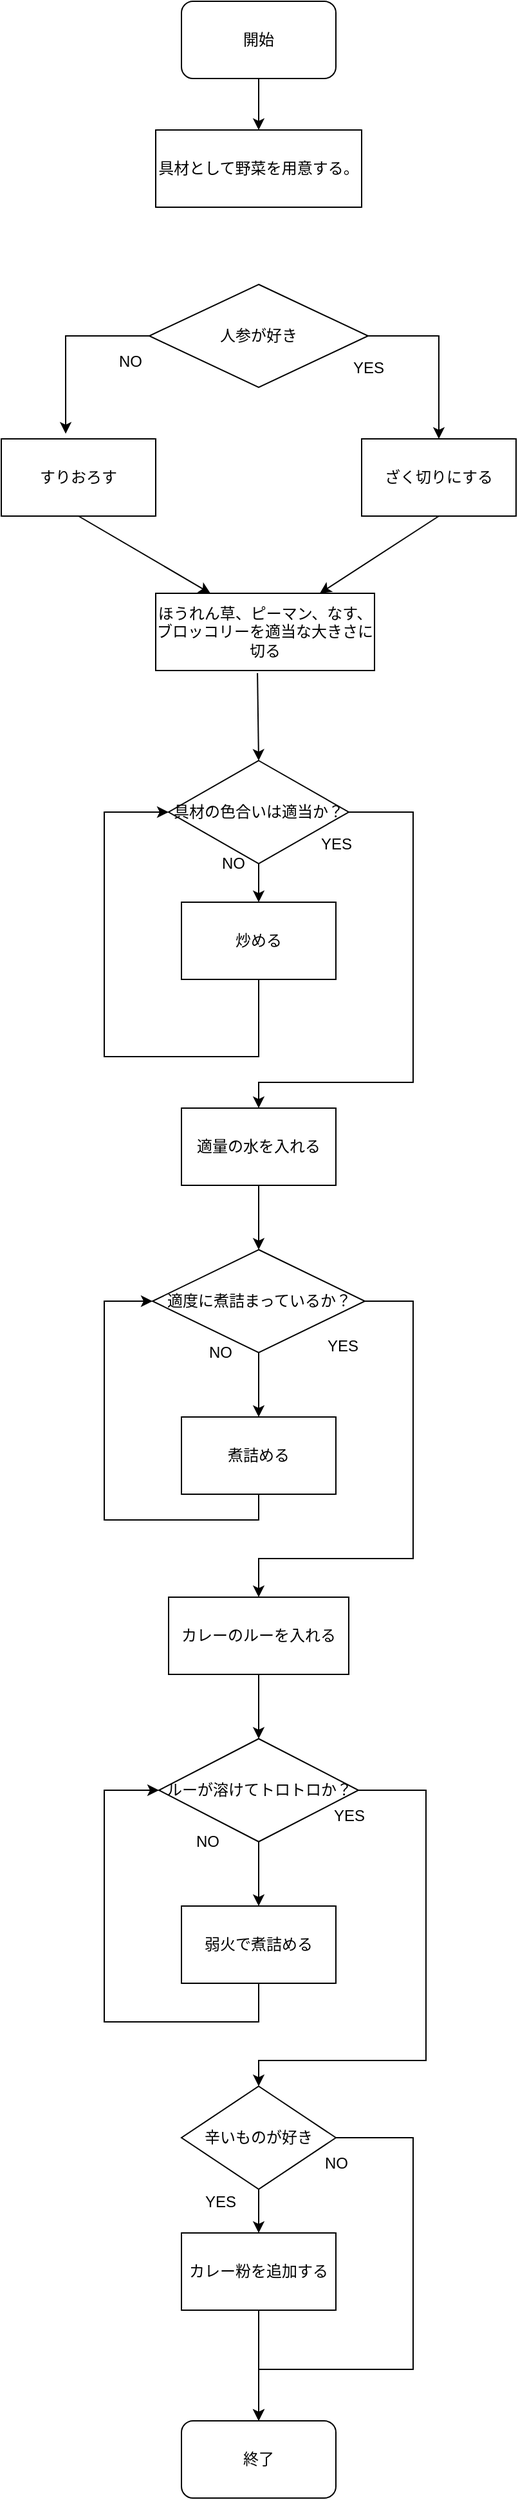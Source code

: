 <mxfile version="20.2.8" type="github">
  <diagram id="w5sScNkkCCziSj085yC-" name="ページ1">
    <mxGraphModel dx="396" dy="683" grid="1" gridSize="10" guides="1" tooltips="1" connect="1" arrows="1" fold="1" page="1" pageScale="1" pageWidth="827" pageHeight="1169" math="0" shadow="0">
      <root>
        <mxCell id="0" />
        <mxCell id="1" parent="0" />
        <mxCell id="KvgZhFsCV-zlKZ-adcRx-1" value="開始" style="rounded=1;whiteSpace=wrap;html=1;" vertex="1" parent="1">
          <mxGeometry x="140" y="20" width="120" height="60" as="geometry" />
        </mxCell>
        <mxCell id="KvgZhFsCV-zlKZ-adcRx-2" value="具材として野菜を用意する。" style="rounded=0;whiteSpace=wrap;html=1;" vertex="1" parent="1">
          <mxGeometry x="120" y="120" width="160" height="60" as="geometry" />
        </mxCell>
        <mxCell id="KvgZhFsCV-zlKZ-adcRx-3" value="" style="endArrow=classic;html=1;rounded=0;exitX=0.5;exitY=1;exitDx=0;exitDy=0;entryX=0.5;entryY=0;entryDx=0;entryDy=0;" edge="1" parent="1" source="KvgZhFsCV-zlKZ-adcRx-1" target="KvgZhFsCV-zlKZ-adcRx-2">
          <mxGeometry width="50" height="50" relative="1" as="geometry">
            <mxPoint x="180" y="370" as="sourcePoint" />
            <mxPoint x="230" y="320" as="targetPoint" />
          </mxGeometry>
        </mxCell>
        <mxCell id="KvgZhFsCV-zlKZ-adcRx-4" value="人参が好き" style="rhombus;whiteSpace=wrap;html=1;" vertex="1" parent="1">
          <mxGeometry x="115" y="240" width="170" height="80" as="geometry" />
        </mxCell>
        <mxCell id="KvgZhFsCV-zlKZ-adcRx-5" value="すりおろす" style="rounded=0;whiteSpace=wrap;html=1;" vertex="1" parent="1">
          <mxGeometry y="360" width="120" height="60" as="geometry" />
        </mxCell>
        <mxCell id="KvgZhFsCV-zlKZ-adcRx-6" value="ざく切りにする" style="rounded=0;whiteSpace=wrap;html=1;" vertex="1" parent="1">
          <mxGeometry x="280" y="360" width="120" height="60" as="geometry" />
        </mxCell>
        <mxCell id="KvgZhFsCV-zlKZ-adcRx-7" value="" style="endArrow=classic;html=1;rounded=0;exitX=0;exitY=0.5;exitDx=0;exitDy=0;entryX=0.417;entryY=-0.067;entryDx=0;entryDy=0;entryPerimeter=0;" edge="1" parent="1" source="KvgZhFsCV-zlKZ-adcRx-4" target="KvgZhFsCV-zlKZ-adcRx-5">
          <mxGeometry width="50" height="50" relative="1" as="geometry">
            <mxPoint x="180" y="370" as="sourcePoint" />
            <mxPoint x="230" y="320" as="targetPoint" />
            <Array as="points">
              <mxPoint x="50" y="280" />
            </Array>
          </mxGeometry>
        </mxCell>
        <mxCell id="KvgZhFsCV-zlKZ-adcRx-8" value="" style="endArrow=classic;html=1;rounded=0;exitX=1;exitY=0.5;exitDx=0;exitDy=0;entryX=0.5;entryY=0;entryDx=0;entryDy=0;" edge="1" parent="1" source="KvgZhFsCV-zlKZ-adcRx-4" target="KvgZhFsCV-zlKZ-adcRx-6">
          <mxGeometry width="50" height="50" relative="1" as="geometry">
            <mxPoint x="180" y="370" as="sourcePoint" />
            <mxPoint x="230" y="320" as="targetPoint" />
            <Array as="points">
              <mxPoint x="340" y="280" />
            </Array>
          </mxGeometry>
        </mxCell>
        <mxCell id="KvgZhFsCV-zlKZ-adcRx-9" value="NO" style="text;html=1;align=center;verticalAlign=middle;resizable=0;points=[];autosize=1;strokeColor=none;fillColor=none;" vertex="1" parent="1">
          <mxGeometry x="80" y="285" width="40" height="30" as="geometry" />
        </mxCell>
        <mxCell id="KvgZhFsCV-zlKZ-adcRx-10" value="YES" style="text;html=1;align=center;verticalAlign=middle;resizable=0;points=[];autosize=1;strokeColor=none;fillColor=none;" vertex="1" parent="1">
          <mxGeometry x="260" y="290" width="50" height="30" as="geometry" />
        </mxCell>
        <mxCell id="KvgZhFsCV-zlKZ-adcRx-11" value="ほうれん草、ピーマン、なす、ブロッコリーを適当な大きさに切る" style="rounded=0;whiteSpace=wrap;html=1;" vertex="1" parent="1">
          <mxGeometry x="120" y="480" width="170" height="60" as="geometry" />
        </mxCell>
        <mxCell id="KvgZhFsCV-zlKZ-adcRx-12" value="" style="endArrow=classic;html=1;rounded=0;exitX=0.5;exitY=1;exitDx=0;exitDy=0;entryX=0.25;entryY=0;entryDx=0;entryDy=0;" edge="1" parent="1" source="KvgZhFsCV-zlKZ-adcRx-5" target="KvgZhFsCV-zlKZ-adcRx-11">
          <mxGeometry width="50" height="50" relative="1" as="geometry">
            <mxPoint x="180" y="480" as="sourcePoint" />
            <mxPoint x="230" y="430" as="targetPoint" />
          </mxGeometry>
        </mxCell>
        <mxCell id="KvgZhFsCV-zlKZ-adcRx-13" value="" style="endArrow=classic;html=1;rounded=0;exitX=0.5;exitY=1;exitDx=0;exitDy=0;entryX=0.75;entryY=0;entryDx=0;entryDy=0;" edge="1" parent="1" source="KvgZhFsCV-zlKZ-adcRx-6" target="KvgZhFsCV-zlKZ-adcRx-11">
          <mxGeometry width="50" height="50" relative="1" as="geometry">
            <mxPoint x="180" y="480" as="sourcePoint" />
            <mxPoint x="230" y="430" as="targetPoint" />
          </mxGeometry>
        </mxCell>
        <mxCell id="KvgZhFsCV-zlKZ-adcRx-15" value="具材の色合いは適当か？" style="rhombus;whiteSpace=wrap;html=1;" vertex="1" parent="1">
          <mxGeometry x="130" y="610" width="140" height="80" as="geometry" />
        </mxCell>
        <mxCell id="KvgZhFsCV-zlKZ-adcRx-16" value="" style="endArrow=classic;html=1;rounded=0;exitX=0.465;exitY=1.033;exitDx=0;exitDy=0;exitPerimeter=0;entryX=0.5;entryY=0;entryDx=0;entryDy=0;" edge="1" parent="1" source="KvgZhFsCV-zlKZ-adcRx-11" target="KvgZhFsCV-zlKZ-adcRx-15">
          <mxGeometry width="50" height="50" relative="1" as="geometry">
            <mxPoint x="180" y="650" as="sourcePoint" />
            <mxPoint x="230" y="600" as="targetPoint" />
          </mxGeometry>
        </mxCell>
        <mxCell id="KvgZhFsCV-zlKZ-adcRx-17" value="炒める" style="rounded=0;whiteSpace=wrap;html=1;" vertex="1" parent="1">
          <mxGeometry x="140" y="720" width="120" height="60" as="geometry" />
        </mxCell>
        <mxCell id="KvgZhFsCV-zlKZ-adcRx-18" value="" style="endArrow=classic;html=1;rounded=0;exitX=0.5;exitY=1;exitDx=0;exitDy=0;entryX=0.5;entryY=0;entryDx=0;entryDy=0;" edge="1" parent="1" source="KvgZhFsCV-zlKZ-adcRx-15" target="KvgZhFsCV-zlKZ-adcRx-17">
          <mxGeometry width="50" height="50" relative="1" as="geometry">
            <mxPoint x="180" y="650" as="sourcePoint" />
            <mxPoint x="230" y="600" as="targetPoint" />
          </mxGeometry>
        </mxCell>
        <mxCell id="KvgZhFsCV-zlKZ-adcRx-19" value="" style="endArrow=classic;html=1;rounded=0;exitX=0.5;exitY=1;exitDx=0;exitDy=0;entryX=0;entryY=0.5;entryDx=0;entryDy=0;" edge="1" parent="1" source="KvgZhFsCV-zlKZ-adcRx-17" target="KvgZhFsCV-zlKZ-adcRx-15">
          <mxGeometry width="50" height="50" relative="1" as="geometry">
            <mxPoint x="180" y="650" as="sourcePoint" />
            <mxPoint x="230" y="600" as="targetPoint" />
            <Array as="points">
              <mxPoint x="200" y="840" />
              <mxPoint x="80" y="840" />
              <mxPoint x="80" y="650" />
            </Array>
          </mxGeometry>
        </mxCell>
        <mxCell id="KvgZhFsCV-zlKZ-adcRx-20" value="NO" style="text;html=1;align=center;verticalAlign=middle;resizable=0;points=[];autosize=1;strokeColor=none;fillColor=none;" vertex="1" parent="1">
          <mxGeometry x="160" y="675" width="40" height="30" as="geometry" />
        </mxCell>
        <mxCell id="KvgZhFsCV-zlKZ-adcRx-21" value="適量の水を入れる" style="rounded=0;whiteSpace=wrap;html=1;" vertex="1" parent="1">
          <mxGeometry x="140" y="880" width="120" height="60" as="geometry" />
        </mxCell>
        <mxCell id="KvgZhFsCV-zlKZ-adcRx-22" value="" style="endArrow=classic;html=1;rounded=0;exitX=1;exitY=0.5;exitDx=0;exitDy=0;entryX=0.5;entryY=0;entryDx=0;entryDy=0;" edge="1" parent="1" source="KvgZhFsCV-zlKZ-adcRx-15" target="KvgZhFsCV-zlKZ-adcRx-21">
          <mxGeometry width="50" height="50" relative="1" as="geometry">
            <mxPoint x="180" y="650" as="sourcePoint" />
            <mxPoint x="230" y="600" as="targetPoint" />
            <Array as="points">
              <mxPoint x="320" y="650" />
              <mxPoint x="320" y="860" />
              <mxPoint x="200" y="860" />
            </Array>
          </mxGeometry>
        </mxCell>
        <mxCell id="KvgZhFsCV-zlKZ-adcRx-24" value="YES" style="text;html=1;align=center;verticalAlign=middle;resizable=0;points=[];autosize=1;strokeColor=none;fillColor=none;" vertex="1" parent="1">
          <mxGeometry x="235" y="660" width="50" height="30" as="geometry" />
        </mxCell>
        <mxCell id="KvgZhFsCV-zlKZ-adcRx-25" value="適度に煮詰まっているか？" style="rhombus;whiteSpace=wrap;html=1;" vertex="1" parent="1">
          <mxGeometry x="117.5" y="990" width="165" height="80" as="geometry" />
        </mxCell>
        <mxCell id="KvgZhFsCV-zlKZ-adcRx-26" value="" style="endArrow=classic;html=1;rounded=0;exitX=0.5;exitY=1;exitDx=0;exitDy=0;entryX=0.5;entryY=0;entryDx=0;entryDy=0;" edge="1" parent="1" source="KvgZhFsCV-zlKZ-adcRx-21" target="KvgZhFsCV-zlKZ-adcRx-25">
          <mxGeometry width="50" height="50" relative="1" as="geometry">
            <mxPoint x="180" y="950" as="sourcePoint" />
            <mxPoint x="230" y="900" as="targetPoint" />
          </mxGeometry>
        </mxCell>
        <mxCell id="KvgZhFsCV-zlKZ-adcRx-27" value="煮詰める" style="rounded=0;whiteSpace=wrap;html=1;" vertex="1" parent="1">
          <mxGeometry x="140" y="1120" width="120" height="60" as="geometry" />
        </mxCell>
        <mxCell id="KvgZhFsCV-zlKZ-adcRx-28" value="" style="endArrow=classic;html=1;rounded=0;exitX=0.5;exitY=1;exitDx=0;exitDy=0;entryX=0.5;entryY=0;entryDx=0;entryDy=0;" edge="1" parent="1" source="KvgZhFsCV-zlKZ-adcRx-25" target="KvgZhFsCV-zlKZ-adcRx-27">
          <mxGeometry width="50" height="50" relative="1" as="geometry">
            <mxPoint x="180" y="990" as="sourcePoint" />
            <mxPoint x="230" y="940" as="targetPoint" />
          </mxGeometry>
        </mxCell>
        <mxCell id="KvgZhFsCV-zlKZ-adcRx-29" value="" style="endArrow=classic;html=1;rounded=0;exitX=0.5;exitY=1;exitDx=0;exitDy=0;entryX=0;entryY=0.5;entryDx=0;entryDy=0;" edge="1" parent="1" source="KvgZhFsCV-zlKZ-adcRx-27" target="KvgZhFsCV-zlKZ-adcRx-25">
          <mxGeometry width="50" height="50" relative="1" as="geometry">
            <mxPoint x="180" y="990" as="sourcePoint" />
            <mxPoint x="230" y="940" as="targetPoint" />
            <Array as="points">
              <mxPoint x="200" y="1200" />
              <mxPoint x="80" y="1200" />
              <mxPoint x="80" y="1030" />
            </Array>
          </mxGeometry>
        </mxCell>
        <mxCell id="KvgZhFsCV-zlKZ-adcRx-30" value="NO" style="text;html=1;align=center;verticalAlign=middle;resizable=0;points=[];autosize=1;strokeColor=none;fillColor=none;" vertex="1" parent="1">
          <mxGeometry x="150" y="1055" width="40" height="30" as="geometry" />
        </mxCell>
        <mxCell id="KvgZhFsCV-zlKZ-adcRx-31" value="カレーのルーを入れる" style="rounded=0;whiteSpace=wrap;html=1;" vertex="1" parent="1">
          <mxGeometry x="130" y="1260" width="140" height="60" as="geometry" />
        </mxCell>
        <mxCell id="KvgZhFsCV-zlKZ-adcRx-32" value="" style="endArrow=classic;html=1;rounded=0;exitX=1;exitY=0.5;exitDx=0;exitDy=0;entryX=0.5;entryY=0;entryDx=0;entryDy=0;" edge="1" parent="1" source="KvgZhFsCV-zlKZ-adcRx-25" target="KvgZhFsCV-zlKZ-adcRx-31">
          <mxGeometry width="50" height="50" relative="1" as="geometry">
            <mxPoint x="180" y="1250" as="sourcePoint" />
            <mxPoint x="230" y="1200" as="targetPoint" />
            <Array as="points">
              <mxPoint x="320" y="1030" />
              <mxPoint x="320" y="1230" />
              <mxPoint x="200" y="1230" />
            </Array>
          </mxGeometry>
        </mxCell>
        <mxCell id="KvgZhFsCV-zlKZ-adcRx-33" value="YES" style="text;html=1;align=center;verticalAlign=middle;resizable=0;points=[];autosize=1;strokeColor=none;fillColor=none;" vertex="1" parent="1">
          <mxGeometry x="240" y="1050" width="50" height="30" as="geometry" />
        </mxCell>
        <mxCell id="KvgZhFsCV-zlKZ-adcRx-34" value="ルーが溶けてトロトロか？" style="rhombus;whiteSpace=wrap;html=1;" vertex="1" parent="1">
          <mxGeometry x="122.5" y="1370" width="155" height="80" as="geometry" />
        </mxCell>
        <mxCell id="KvgZhFsCV-zlKZ-adcRx-35" value="" style="endArrow=classic;html=1;rounded=0;exitX=0.5;exitY=1;exitDx=0;exitDy=0;entryX=0.5;entryY=0;entryDx=0;entryDy=0;" edge="1" parent="1" source="KvgZhFsCV-zlKZ-adcRx-31" target="KvgZhFsCV-zlKZ-adcRx-34">
          <mxGeometry width="50" height="50" relative="1" as="geometry">
            <mxPoint x="180" y="1320" as="sourcePoint" />
            <mxPoint x="230" y="1270" as="targetPoint" />
          </mxGeometry>
        </mxCell>
        <mxCell id="KvgZhFsCV-zlKZ-adcRx-36" value="弱火で煮詰める" style="rounded=0;whiteSpace=wrap;html=1;" vertex="1" parent="1">
          <mxGeometry x="140" y="1500" width="120" height="60" as="geometry" />
        </mxCell>
        <mxCell id="KvgZhFsCV-zlKZ-adcRx-37" value="" style="endArrow=classic;html=1;rounded=0;exitX=0.5;exitY=1;exitDx=0;exitDy=0;entryX=0.5;entryY=0;entryDx=0;entryDy=0;" edge="1" parent="1" source="KvgZhFsCV-zlKZ-adcRx-34" target="KvgZhFsCV-zlKZ-adcRx-36">
          <mxGeometry width="50" height="50" relative="1" as="geometry">
            <mxPoint x="180" y="1500" as="sourcePoint" />
            <mxPoint x="230" y="1450" as="targetPoint" />
          </mxGeometry>
        </mxCell>
        <mxCell id="KvgZhFsCV-zlKZ-adcRx-38" value="" style="endArrow=classic;html=1;rounded=0;exitX=0.5;exitY=1;exitDx=0;exitDy=0;entryX=0;entryY=0.5;entryDx=0;entryDy=0;" edge="1" parent="1" source="KvgZhFsCV-zlKZ-adcRx-36" target="KvgZhFsCV-zlKZ-adcRx-34">
          <mxGeometry width="50" height="50" relative="1" as="geometry">
            <mxPoint x="180" y="1500" as="sourcePoint" />
            <mxPoint x="230" y="1450" as="targetPoint" />
            <Array as="points">
              <mxPoint x="200" y="1590" />
              <mxPoint x="80" y="1590" />
              <mxPoint x="80" y="1410" />
            </Array>
          </mxGeometry>
        </mxCell>
        <mxCell id="KvgZhFsCV-zlKZ-adcRx-39" value="NO" style="text;html=1;align=center;verticalAlign=middle;resizable=0;points=[];autosize=1;strokeColor=none;fillColor=none;" vertex="1" parent="1">
          <mxGeometry x="140" y="1435" width="40" height="30" as="geometry" />
        </mxCell>
        <mxCell id="KvgZhFsCV-zlKZ-adcRx-40" value="辛いものが好き" style="rhombus;whiteSpace=wrap;html=1;" vertex="1" parent="1">
          <mxGeometry x="140" y="1640" width="120" height="80" as="geometry" />
        </mxCell>
        <mxCell id="KvgZhFsCV-zlKZ-adcRx-41" value="" style="endArrow=classic;html=1;rounded=0;exitX=1;exitY=0.5;exitDx=0;exitDy=0;entryX=0.5;entryY=0;entryDx=0;entryDy=0;" edge="1" parent="1" source="KvgZhFsCV-zlKZ-adcRx-34" target="KvgZhFsCV-zlKZ-adcRx-40">
          <mxGeometry width="50" height="50" relative="1" as="geometry">
            <mxPoint x="180" y="1490" as="sourcePoint" />
            <mxPoint x="230" y="1440" as="targetPoint" />
            <Array as="points">
              <mxPoint x="330" y="1410" />
              <mxPoint x="330" y="1620" />
              <mxPoint x="200" y="1620" />
            </Array>
          </mxGeometry>
        </mxCell>
        <mxCell id="KvgZhFsCV-zlKZ-adcRx-42" value="YES" style="text;html=1;align=center;verticalAlign=middle;resizable=0;points=[];autosize=1;strokeColor=none;fillColor=none;" vertex="1" parent="1">
          <mxGeometry x="245" y="1415" width="50" height="30" as="geometry" />
        </mxCell>
        <mxCell id="KvgZhFsCV-zlKZ-adcRx-43" value="カレー粉を追加する" style="rounded=0;whiteSpace=wrap;html=1;" vertex="1" parent="1">
          <mxGeometry x="140" y="1754" width="120" height="60" as="geometry" />
        </mxCell>
        <mxCell id="KvgZhFsCV-zlKZ-adcRx-44" value="" style="endArrow=classic;html=1;rounded=0;exitX=0.5;exitY=1;exitDx=0;exitDy=0;entryX=0.5;entryY=0;entryDx=0;entryDy=0;" edge="1" parent="1" source="KvgZhFsCV-zlKZ-adcRx-40" target="KvgZhFsCV-zlKZ-adcRx-43">
          <mxGeometry width="50" height="50" relative="1" as="geometry">
            <mxPoint x="180" y="1600" as="sourcePoint" />
            <mxPoint x="230" y="1550" as="targetPoint" />
          </mxGeometry>
        </mxCell>
        <mxCell id="KvgZhFsCV-zlKZ-adcRx-45" value="終了" style="rounded=1;whiteSpace=wrap;html=1;" vertex="1" parent="1">
          <mxGeometry x="140" y="1900" width="120" height="60" as="geometry" />
        </mxCell>
        <mxCell id="KvgZhFsCV-zlKZ-adcRx-46" value="" style="endArrow=classic;html=1;rounded=0;exitX=0.5;exitY=1;exitDx=0;exitDy=0;entryX=0.5;entryY=0;entryDx=0;entryDy=0;" edge="1" parent="1" source="KvgZhFsCV-zlKZ-adcRx-43" target="KvgZhFsCV-zlKZ-adcRx-45">
          <mxGeometry width="50" height="50" relative="1" as="geometry">
            <mxPoint x="180" y="1750" as="sourcePoint" />
            <mxPoint x="230" y="1700" as="targetPoint" />
          </mxGeometry>
        </mxCell>
        <mxCell id="KvgZhFsCV-zlKZ-adcRx-47" value="YES" style="text;html=1;align=center;verticalAlign=middle;resizable=0;points=[];autosize=1;strokeColor=none;fillColor=none;" vertex="1" parent="1">
          <mxGeometry x="145" y="1715" width="50" height="30" as="geometry" />
        </mxCell>
        <mxCell id="KvgZhFsCV-zlKZ-adcRx-48" value="" style="endArrow=classic;html=1;rounded=0;exitX=1;exitY=0.5;exitDx=0;exitDy=0;" edge="1" parent="1" source="KvgZhFsCV-zlKZ-adcRx-40">
          <mxGeometry width="50" height="50" relative="1" as="geometry">
            <mxPoint x="180" y="1750" as="sourcePoint" />
            <mxPoint x="200" y="1900" as="targetPoint" />
            <Array as="points">
              <mxPoint x="320" y="1680" />
              <mxPoint x="320" y="1860" />
              <mxPoint x="200" y="1860" />
            </Array>
          </mxGeometry>
        </mxCell>
        <mxCell id="KvgZhFsCV-zlKZ-adcRx-49" value="NO" style="text;html=1;align=center;verticalAlign=middle;resizable=0;points=[];autosize=1;strokeColor=none;fillColor=none;" vertex="1" parent="1">
          <mxGeometry x="240" y="1685" width="40" height="30" as="geometry" />
        </mxCell>
      </root>
    </mxGraphModel>
  </diagram>
</mxfile>
